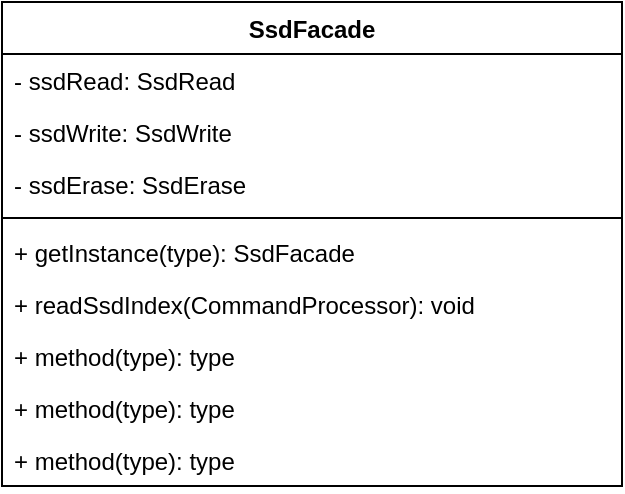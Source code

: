 <mxfile version="27.2.0">
  <diagram name="페이지-1" id="FlDKaCTUypieoGc0RwTf">
    <mxGraphModel dx="266" dy="613" grid="1" gridSize="10" guides="1" tooltips="1" connect="1" arrows="1" fold="1" page="1" pageScale="1" pageWidth="827" pageHeight="1169" math="0" shadow="0">
      <root>
        <mxCell id="0" />
        <mxCell id="1" parent="0" />
        <mxCell id="CamssPcfSgW4t0sUK3uv-2" value="SsdFacade" style="swimlane;fontStyle=1;align=center;verticalAlign=top;childLayout=stackLayout;horizontal=1;startSize=26;horizontalStack=0;resizeParent=1;resizeParentMax=0;resizeLast=0;collapsible=1;marginBottom=0;whiteSpace=wrap;html=1;" vertex="1" parent="1">
          <mxGeometry x="190" y="180" width="310" height="242" as="geometry" />
        </mxCell>
        <mxCell id="CamssPcfSgW4t0sUK3uv-3" value="- ssdRead: SsdRead" style="text;strokeColor=none;fillColor=none;align=left;verticalAlign=top;spacingLeft=4;spacingRight=4;overflow=hidden;rotatable=0;points=[[0,0.5],[1,0.5]];portConstraint=eastwest;whiteSpace=wrap;html=1;" vertex="1" parent="CamssPcfSgW4t0sUK3uv-2">
          <mxGeometry y="26" width="310" height="26" as="geometry" />
        </mxCell>
        <mxCell id="CamssPcfSgW4t0sUK3uv-8" value="- ssdWrite: SsdWrite" style="text;strokeColor=none;fillColor=none;align=left;verticalAlign=top;spacingLeft=4;spacingRight=4;overflow=hidden;rotatable=0;points=[[0,0.5],[1,0.5]];portConstraint=eastwest;whiteSpace=wrap;html=1;" vertex="1" parent="CamssPcfSgW4t0sUK3uv-2">
          <mxGeometry y="52" width="310" height="26" as="geometry" />
        </mxCell>
        <mxCell id="CamssPcfSgW4t0sUK3uv-7" value="- ssdErase: SsdErase" style="text;strokeColor=none;fillColor=none;align=left;verticalAlign=top;spacingLeft=4;spacingRight=4;overflow=hidden;rotatable=0;points=[[0,0.5],[1,0.5]];portConstraint=eastwest;whiteSpace=wrap;html=1;" vertex="1" parent="CamssPcfSgW4t0sUK3uv-2">
          <mxGeometry y="78" width="310" height="26" as="geometry" />
        </mxCell>
        <mxCell id="CamssPcfSgW4t0sUK3uv-4" value="" style="line;strokeWidth=1;fillColor=none;align=left;verticalAlign=middle;spacingTop=-1;spacingLeft=3;spacingRight=3;rotatable=0;labelPosition=right;points=[];portConstraint=eastwest;strokeColor=inherit;" vertex="1" parent="CamssPcfSgW4t0sUK3uv-2">
          <mxGeometry y="104" width="310" height="8" as="geometry" />
        </mxCell>
        <mxCell id="CamssPcfSgW4t0sUK3uv-5" value="+ getInstance(type): SsdFacade" style="text;strokeColor=none;fillColor=none;align=left;verticalAlign=top;spacingLeft=4;spacingRight=4;overflow=hidden;rotatable=0;points=[[0,0.5],[1,0.5]];portConstraint=eastwest;whiteSpace=wrap;html=1;" vertex="1" parent="CamssPcfSgW4t0sUK3uv-2">
          <mxGeometry y="112" width="310" height="26" as="geometry" />
        </mxCell>
        <mxCell id="CamssPcfSgW4t0sUK3uv-11" value="+ readSsdIndex(CommandProcessor): void" style="text;strokeColor=none;fillColor=none;align=left;verticalAlign=top;spacingLeft=4;spacingRight=4;overflow=hidden;rotatable=0;points=[[0,0.5],[1,0.5]];portConstraint=eastwest;whiteSpace=wrap;html=1;" vertex="1" parent="CamssPcfSgW4t0sUK3uv-2">
          <mxGeometry y="138" width="310" height="26" as="geometry" />
        </mxCell>
        <mxCell id="CamssPcfSgW4t0sUK3uv-10" value="+ method(type): type" style="text;strokeColor=none;fillColor=none;align=left;verticalAlign=top;spacingLeft=4;spacingRight=4;overflow=hidden;rotatable=0;points=[[0,0.5],[1,0.5]];portConstraint=eastwest;whiteSpace=wrap;html=1;" vertex="1" parent="CamssPcfSgW4t0sUK3uv-2">
          <mxGeometry y="164" width="310" height="26" as="geometry" />
        </mxCell>
        <mxCell id="CamssPcfSgW4t0sUK3uv-9" value="+ method(type): type" style="text;strokeColor=none;fillColor=none;align=left;verticalAlign=top;spacingLeft=4;spacingRight=4;overflow=hidden;rotatable=0;points=[[0,0.5],[1,0.5]];portConstraint=eastwest;whiteSpace=wrap;html=1;" vertex="1" parent="CamssPcfSgW4t0sUK3uv-2">
          <mxGeometry y="190" width="310" height="26" as="geometry" />
        </mxCell>
        <mxCell id="CamssPcfSgW4t0sUK3uv-6" value="+ method(type): type" style="text;strokeColor=none;fillColor=none;align=left;verticalAlign=top;spacingLeft=4;spacingRight=4;overflow=hidden;rotatable=0;points=[[0,0.5],[1,0.5]];portConstraint=eastwest;whiteSpace=wrap;html=1;" vertex="1" parent="CamssPcfSgW4t0sUK3uv-2">
          <mxGeometry y="216" width="310" height="26" as="geometry" />
        </mxCell>
      </root>
    </mxGraphModel>
  </diagram>
</mxfile>
